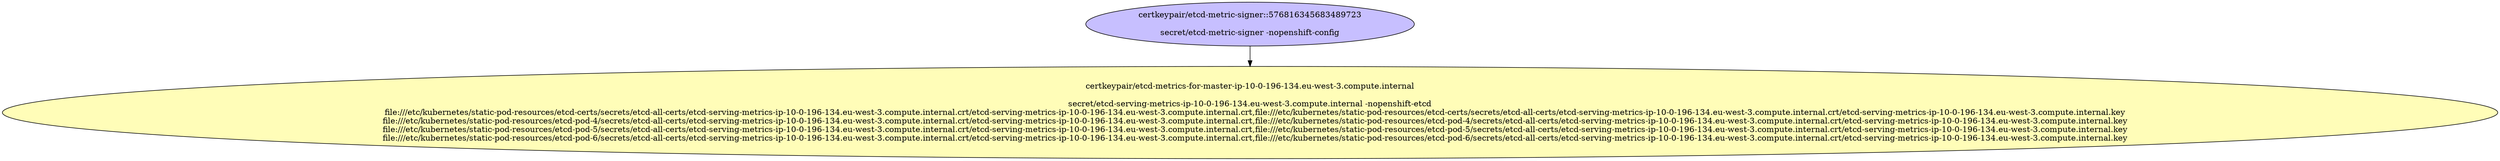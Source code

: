 digraph "Local Certificate" {
  // Node definitions.
  0 [
    label="certkeypair/etcd-metrics-for-master-ip-10-0-196-134.eu-west-3.compute.internal\n\nsecret/etcd-serving-metrics-ip-10-0-196-134.eu-west-3.compute.internal -nopenshift-etcd\n    file:///etc/kubernetes/static-pod-resources/etcd-certs/secrets/etcd-all-certs/etcd-serving-metrics-ip-10-0-196-134.eu-west-3.compute.internal.crt/etcd-serving-metrics-ip-10-0-196-134.eu-west-3.compute.internal.crt,file:///etc/kubernetes/static-pod-resources/etcd-certs/secrets/etcd-all-certs/etcd-serving-metrics-ip-10-0-196-134.eu-west-3.compute.internal.crt/etcd-serving-metrics-ip-10-0-196-134.eu-west-3.compute.internal.key\n    file:///etc/kubernetes/static-pod-resources/etcd-pod-4/secrets/etcd-all-certs/etcd-serving-metrics-ip-10-0-196-134.eu-west-3.compute.internal.crt/etcd-serving-metrics-ip-10-0-196-134.eu-west-3.compute.internal.crt,file:///etc/kubernetes/static-pod-resources/etcd-pod-4/secrets/etcd-all-certs/etcd-serving-metrics-ip-10-0-196-134.eu-west-3.compute.internal.crt/etcd-serving-metrics-ip-10-0-196-134.eu-west-3.compute.internal.key\n    file:///etc/kubernetes/static-pod-resources/etcd-pod-5/secrets/etcd-all-certs/etcd-serving-metrics-ip-10-0-196-134.eu-west-3.compute.internal.crt/etcd-serving-metrics-ip-10-0-196-134.eu-west-3.compute.internal.crt,file:///etc/kubernetes/static-pod-resources/etcd-pod-5/secrets/etcd-all-certs/etcd-serving-metrics-ip-10-0-196-134.eu-west-3.compute.internal.crt/etcd-serving-metrics-ip-10-0-196-134.eu-west-3.compute.internal.key\n    file:///etc/kubernetes/static-pod-resources/etcd-pod-6/secrets/etcd-all-certs/etcd-serving-metrics-ip-10-0-196-134.eu-west-3.compute.internal.crt/etcd-serving-metrics-ip-10-0-196-134.eu-west-3.compute.internal.crt,file:///etc/kubernetes/static-pod-resources/etcd-pod-6/secrets/etcd-all-certs/etcd-serving-metrics-ip-10-0-196-134.eu-west-3.compute.internal.crt/etcd-serving-metrics-ip-10-0-196-134.eu-west-3.compute.internal.key\n"
    style=filled
    fillcolor="#fffdb8"
  ];
  1 [
    label="certkeypair/etcd-metric-signer::576816345683489723\n\nsecret/etcd-metric-signer -nopenshift-config\n"
    style=filled
    fillcolor="#c7bfff"
  ];

  // Edge definitions.
  1 -> 0;
}